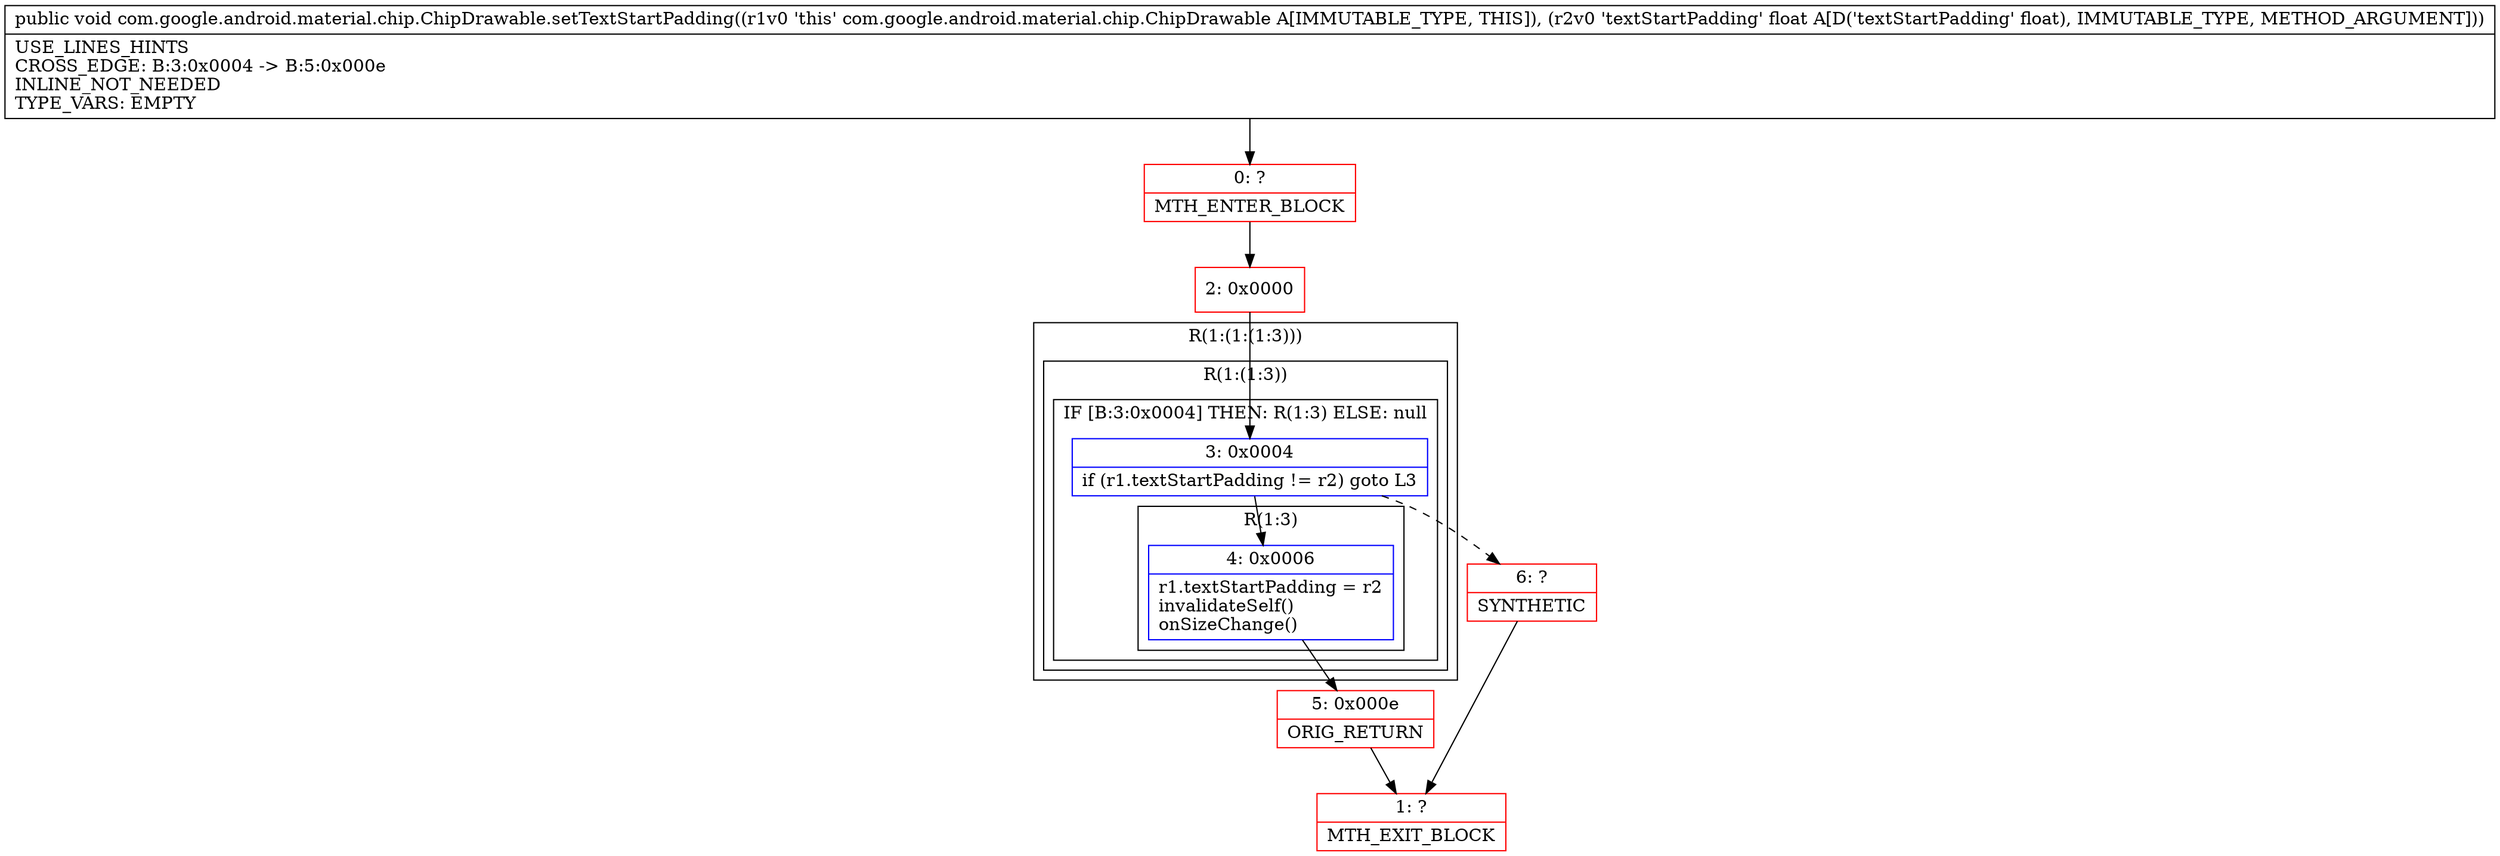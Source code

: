 digraph "CFG forcom.google.android.material.chip.ChipDrawable.setTextStartPadding(F)V" {
subgraph cluster_Region_1120734822 {
label = "R(1:(1:(1:3)))";
node [shape=record,color=blue];
subgraph cluster_Region_2135202959 {
label = "R(1:(1:3))";
node [shape=record,color=blue];
subgraph cluster_IfRegion_1603095185 {
label = "IF [B:3:0x0004] THEN: R(1:3) ELSE: null";
node [shape=record,color=blue];
Node_3 [shape=record,label="{3\:\ 0x0004|if (r1.textStartPadding != r2) goto L3\l}"];
subgraph cluster_Region_1525818584 {
label = "R(1:3)";
node [shape=record,color=blue];
Node_4 [shape=record,label="{4\:\ 0x0006|r1.textStartPadding = r2\linvalidateSelf()\lonSizeChange()\l}"];
}
}
}
}
Node_0 [shape=record,color=red,label="{0\:\ ?|MTH_ENTER_BLOCK\l}"];
Node_2 [shape=record,color=red,label="{2\:\ 0x0000}"];
Node_5 [shape=record,color=red,label="{5\:\ 0x000e|ORIG_RETURN\l}"];
Node_1 [shape=record,color=red,label="{1\:\ ?|MTH_EXIT_BLOCK\l}"];
Node_6 [shape=record,color=red,label="{6\:\ ?|SYNTHETIC\l}"];
MethodNode[shape=record,label="{public void com.google.android.material.chip.ChipDrawable.setTextStartPadding((r1v0 'this' com.google.android.material.chip.ChipDrawable A[IMMUTABLE_TYPE, THIS]), (r2v0 'textStartPadding' float A[D('textStartPadding' float), IMMUTABLE_TYPE, METHOD_ARGUMENT]))  | USE_LINES_HINTS\lCROSS_EDGE: B:3:0x0004 \-\> B:5:0x000e\lINLINE_NOT_NEEDED\lTYPE_VARS: EMPTY\l}"];
MethodNode -> Node_0;Node_3 -> Node_4;
Node_3 -> Node_6[style=dashed];
Node_4 -> Node_5;
Node_0 -> Node_2;
Node_2 -> Node_3;
Node_5 -> Node_1;
Node_6 -> Node_1;
}

